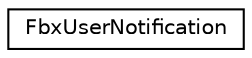 digraph "クラス階層図"
{
  edge [fontname="Helvetica",fontsize="10",labelfontname="Helvetica",labelfontsize="10"];
  node [fontname="Helvetica",fontsize="10",shape=record];
  rankdir="LR";
  Node0 [label="FbxUserNotification",height=0.2,width=0.4,color="black", fillcolor="white", style="filled",URL="$class_fbx_user_notification.html"];
}
